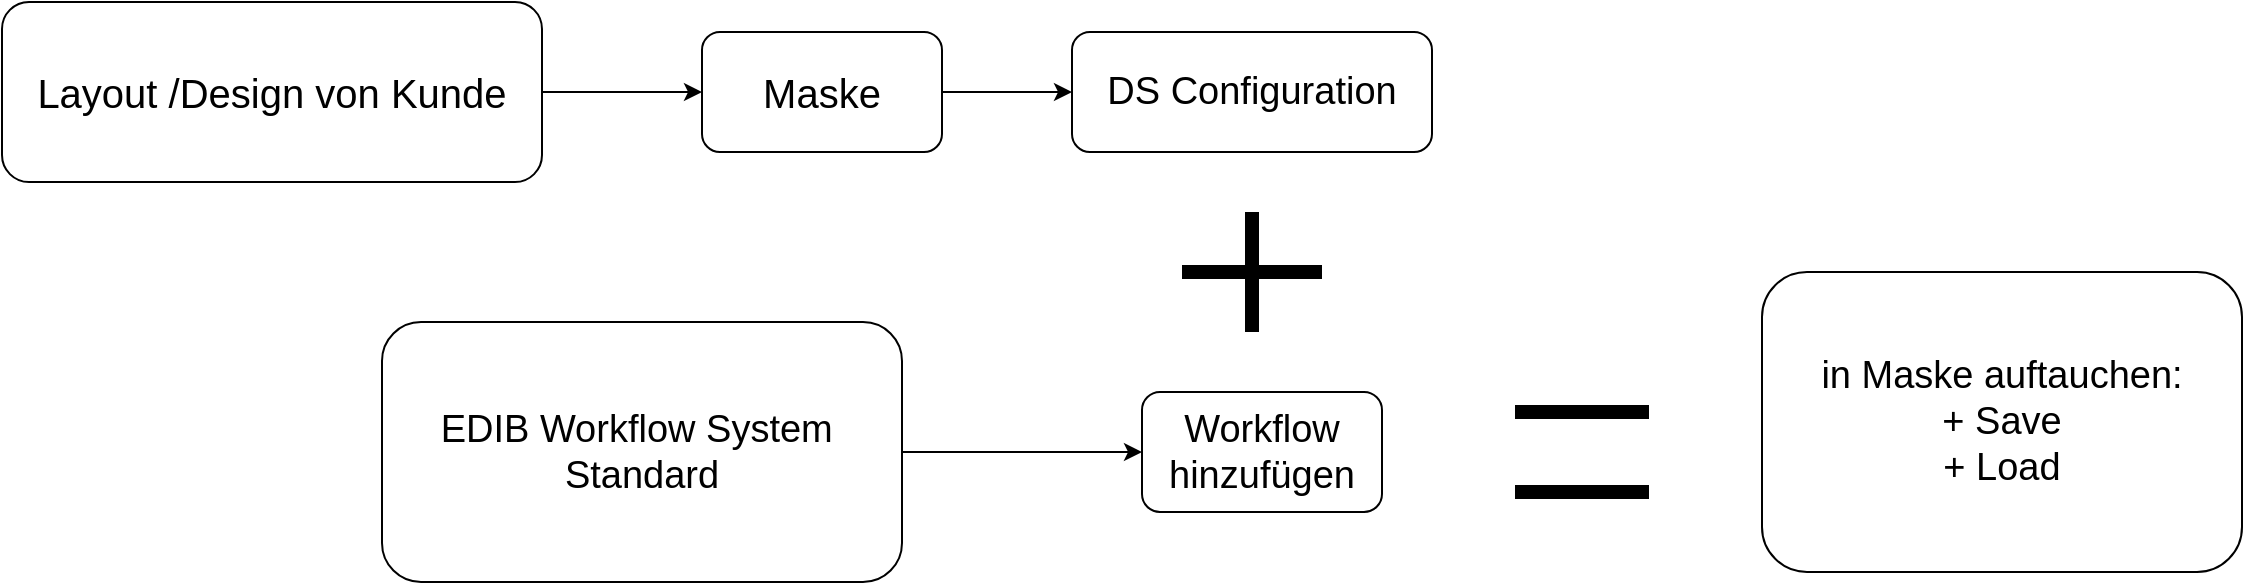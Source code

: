 <mxfile version="13.9.9" type="github">
  <diagram id="RTxzsfb38XMDdH33E54I" name="Page-1">
    <mxGraphModel dx="2249" dy="800" grid="1" gridSize="10" guides="1" tooltips="1" connect="1" arrows="1" fold="1" page="1" pageScale="1" pageWidth="827" pageHeight="1169" math="0" shadow="0">
      <root>
        <mxCell id="0" />
        <mxCell id="1" parent="0" />
        <mxCell id="4_99zT2MEp11uvjItWfj-1" value="in Maske auftauchen:&lt;br style=&quot;font-size: 19px&quot;&gt;+ Save&lt;br style=&quot;font-size: 19px&quot;&gt;+ Load" style="rounded=1;whiteSpace=wrap;html=1;fontSize=19;" vertex="1" parent="1">
          <mxGeometry x="600" y="360" width="240" height="150" as="geometry" />
        </mxCell>
        <mxCell id="4_99zT2MEp11uvjItWfj-2" value="DS Configuration" style="rounded=1;whiteSpace=wrap;html=1;fontSize=19;" vertex="1" parent="1">
          <mxGeometry x="255" y="240" width="180" height="60" as="geometry" />
        </mxCell>
        <mxCell id="4_99zT2MEp11uvjItWfj-3" value="" style="shape=cross;whiteSpace=wrap;html=1;fontSize=19;size=0;strokeWidth=7;" vertex="1" parent="1">
          <mxGeometry x="310" y="330" width="70" height="60" as="geometry" />
        </mxCell>
        <mxCell id="4_99zT2MEp11uvjItWfj-4" value="Workflow hinzufügen" style="rounded=1;whiteSpace=wrap;html=1;fontSize=19;" vertex="1" parent="1">
          <mxGeometry x="290" y="420" width="120" height="60" as="geometry" />
        </mxCell>
        <mxCell id="4_99zT2MEp11uvjItWfj-6" style="edgeStyle=orthogonalEdgeStyle;rounded=0;orthogonalLoop=1;jettySize=auto;html=1;fontSize=19;" edge="1" parent="1" source="4_99zT2MEp11uvjItWfj-5" target="4_99zT2MEp11uvjItWfj-4">
          <mxGeometry relative="1" as="geometry" />
        </mxCell>
        <mxCell id="4_99zT2MEp11uvjItWfj-5" value="EDIB Workflow System&amp;nbsp;&lt;br style=&quot;font-size: 19px;&quot;&gt;Standard" style="rounded=1;whiteSpace=wrap;html=1;fontSize=19;" vertex="1" parent="1">
          <mxGeometry x="-90" y="385" width="260" height="130" as="geometry" />
        </mxCell>
        <mxCell id="4_99zT2MEp11uvjItWfj-9" value="" style="shape=partialRectangle;whiteSpace=wrap;html=1;top=0;bottom=0;fillColor=none;strokeWidth=7;fontSize=19;rotation=90;" vertex="1" parent="1">
          <mxGeometry x="490" y="420" width="40" height="60" as="geometry" />
        </mxCell>
        <mxCell id="4_99zT2MEp11uvjItWfj-10" style="edgeStyle=orthogonalEdgeStyle;rounded=0;orthogonalLoop=1;jettySize=auto;html=1;fontSize=20;" edge="1" parent="1" source="4_99zT2MEp11uvjItWfj-11" target="4_99zT2MEp11uvjItWfj-13">
          <mxGeometry relative="1" as="geometry" />
        </mxCell>
        <mxCell id="4_99zT2MEp11uvjItWfj-11" value="Layout /Design von Kunde" style="rounded=1;whiteSpace=wrap;html=1;fontSize=20;" vertex="1" parent="1">
          <mxGeometry x="-280" y="225" width="270" height="90" as="geometry" />
        </mxCell>
        <mxCell id="4_99zT2MEp11uvjItWfj-12" style="edgeStyle=orthogonalEdgeStyle;rounded=0;orthogonalLoop=1;jettySize=auto;html=1;fontSize=20;entryX=0;entryY=0.5;entryDx=0;entryDy=0;" edge="1" parent="1" source="4_99zT2MEp11uvjItWfj-13" target="4_99zT2MEp11uvjItWfj-2">
          <mxGeometry relative="1" as="geometry">
            <mxPoint x="179" y="267" as="targetPoint" />
          </mxGeometry>
        </mxCell>
        <mxCell id="4_99zT2MEp11uvjItWfj-13" value="Maske" style="rounded=1;whiteSpace=wrap;html=1;fontSize=20;" vertex="1" parent="1">
          <mxGeometry x="70" y="240" width="120" height="60" as="geometry" />
        </mxCell>
      </root>
    </mxGraphModel>
  </diagram>
</mxfile>
